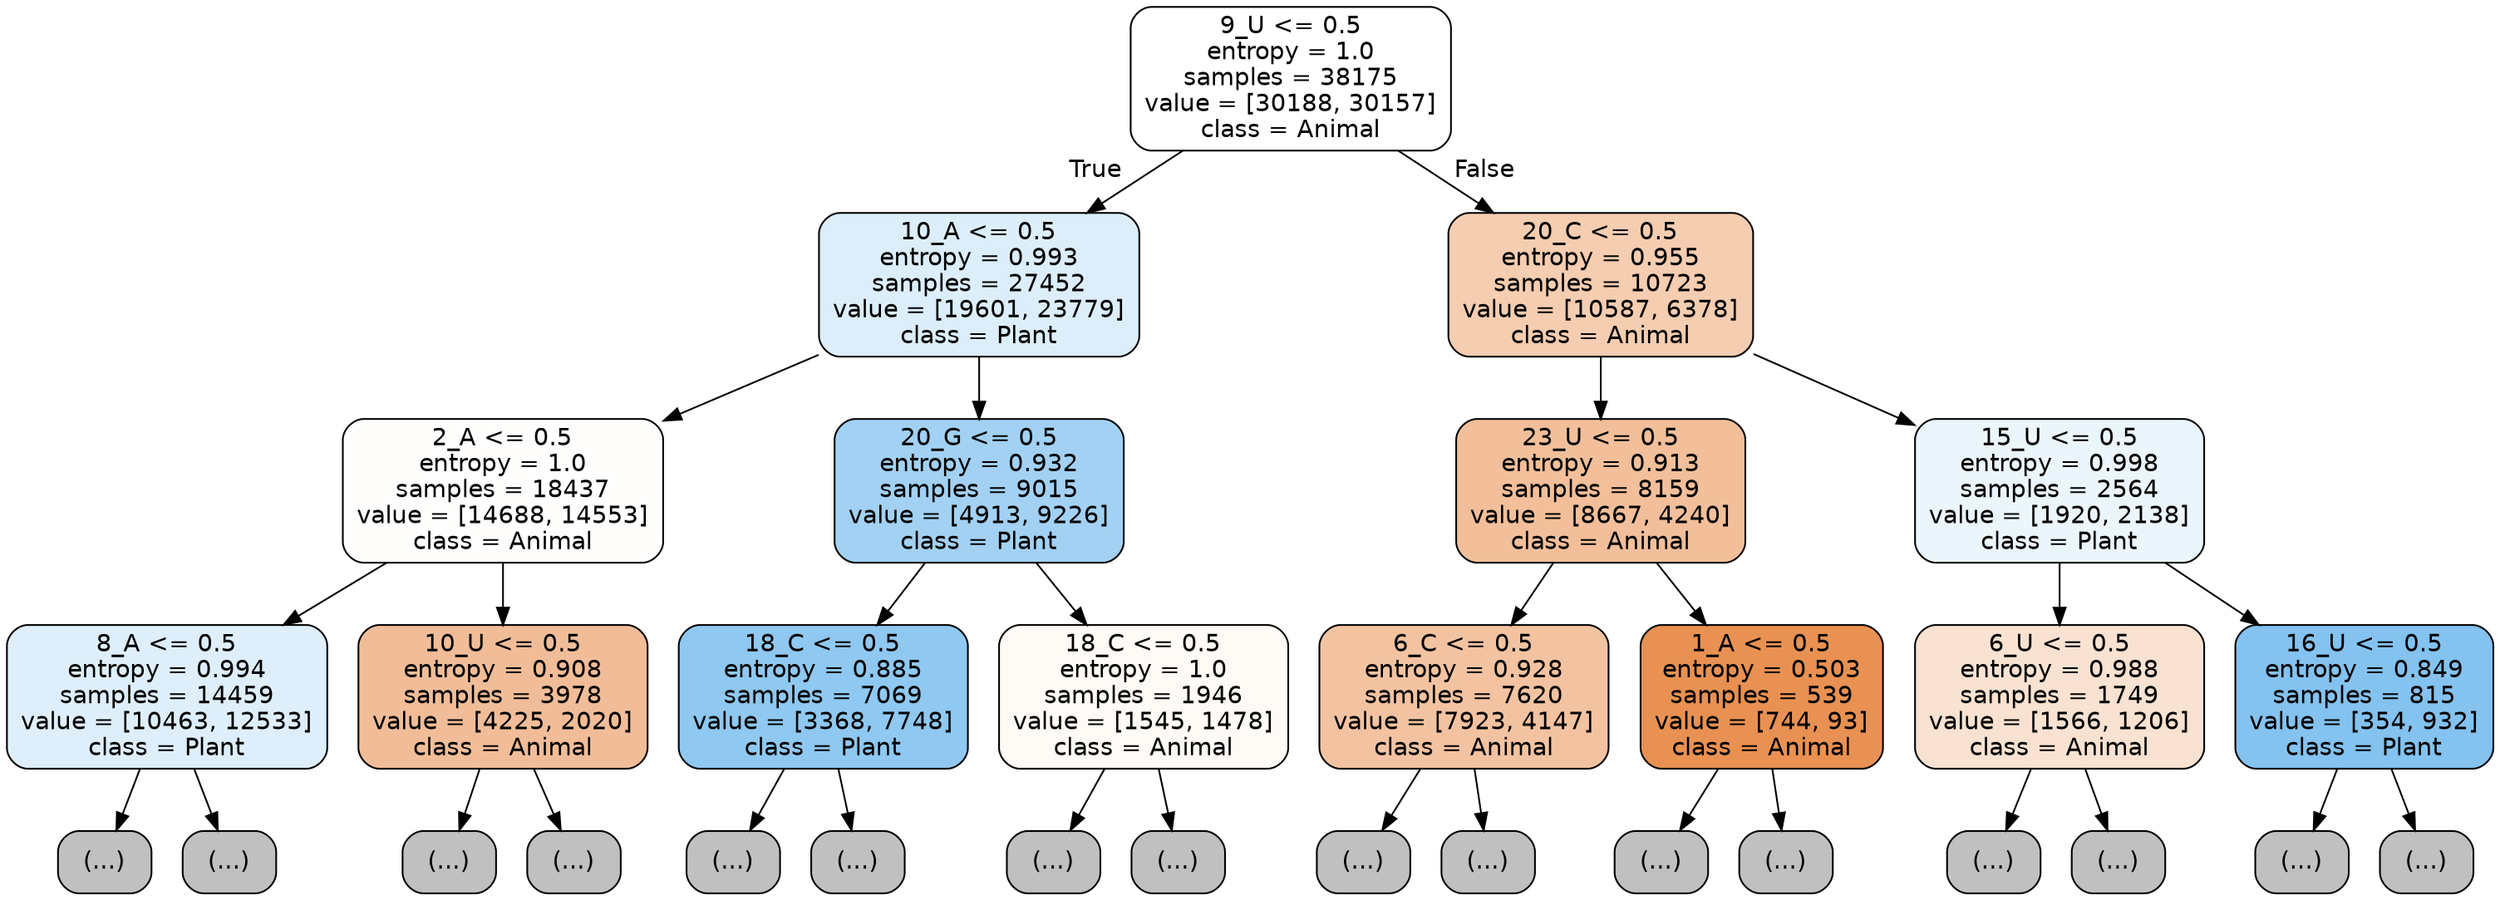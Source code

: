 digraph Tree {
node [shape=box, style="filled, rounded", color="black", fontname="helvetica"] ;
edge [fontname="helvetica"] ;
0 [label="9_U <= 0.5\nentropy = 1.0\nsamples = 38175\nvalue = [30188, 30157]\nclass = Animal", fillcolor="#ffffff"] ;
1 [label="10_A <= 0.5\nentropy = 0.993\nsamples = 27452\nvalue = [19601, 23779]\nclass = Plant", fillcolor="#dceefa"] ;
0 -> 1 [labeldistance=2.5, labelangle=45, headlabel="True"] ;
2 [label="2_A <= 0.5\nentropy = 1.0\nsamples = 18437\nvalue = [14688, 14553]\nclass = Animal", fillcolor="#fffefd"] ;
1 -> 2 ;
3 [label="8_A <= 0.5\nentropy = 0.994\nsamples = 14459\nvalue = [10463, 12533]\nclass = Plant", fillcolor="#deeffb"] ;
2 -> 3 ;
4 [label="(...)", fillcolor="#C0C0C0"] ;
3 -> 4 ;
5225 [label="(...)", fillcolor="#C0C0C0"] ;
3 -> 5225 ;
6806 [label="10_U <= 0.5\nentropy = 0.908\nsamples = 3978\nvalue = [4225, 2020]\nclass = Animal", fillcolor="#f1bd98"] ;
2 -> 6806 ;
6807 [label="(...)", fillcolor="#C0C0C0"] ;
6806 -> 6807 ;
8122 [label="(...)", fillcolor="#C0C0C0"] ;
6806 -> 8122 ;
8885 [label="20_G <= 0.5\nentropy = 0.932\nsamples = 9015\nvalue = [4913, 9226]\nclass = Plant", fillcolor="#a2d1f3"] ;
1 -> 8885 ;
8886 [label="18_C <= 0.5\nentropy = 0.885\nsamples = 7069\nvalue = [3368, 7748]\nclass = Plant", fillcolor="#8fc8f0"] ;
8885 -> 8886 ;
8887 [label="(...)", fillcolor="#C0C0C0"] ;
8886 -> 8887 ;
10766 [label="(...)", fillcolor="#C0C0C0"] ;
8886 -> 10766 ;
11363 [label="18_C <= 0.5\nentropy = 1.0\nsamples = 1946\nvalue = [1545, 1478]\nclass = Animal", fillcolor="#fefaf6"] ;
8885 -> 11363 ;
11364 [label="(...)", fillcolor="#C0C0C0"] ;
11363 -> 11364 ;
12015 [label="(...)", fillcolor="#C0C0C0"] ;
11363 -> 12015 ;
12252 [label="20_C <= 0.5\nentropy = 0.955\nsamples = 10723\nvalue = [10587, 6378]\nclass = Animal", fillcolor="#f5cdb0"] ;
0 -> 12252 [labeldistance=2.5, labelangle=-45, headlabel="False"] ;
12253 [label="23_U <= 0.5\nentropy = 0.913\nsamples = 8159\nvalue = [8667, 4240]\nclass = Animal", fillcolor="#f2bf9a"] ;
12252 -> 12253 ;
12254 [label="6_C <= 0.5\nentropy = 0.928\nsamples = 7620\nvalue = [7923, 4147]\nclass = Animal", fillcolor="#f3c3a1"] ;
12253 -> 12254 ;
12255 [label="(...)", fillcolor="#C0C0C0"] ;
12254 -> 12255 ;
14938 [label="(...)", fillcolor="#C0C0C0"] ;
12254 -> 14938 ;
15763 [label="1_A <= 0.5\nentropy = 0.503\nsamples = 539\nvalue = [744, 93]\nclass = Animal", fillcolor="#e89152"] ;
12253 -> 15763 ;
15764 [label="(...)", fillcolor="#C0C0C0"] ;
15763 -> 15764 ;
15863 [label="(...)", fillcolor="#C0C0C0"] ;
15763 -> 15863 ;
15916 [label="15_U <= 0.5\nentropy = 0.998\nsamples = 2564\nvalue = [1920, 2138]\nclass = Plant", fillcolor="#ebf5fc"] ;
12252 -> 15916 ;
15917 [label="6_U <= 0.5\nentropy = 0.988\nsamples = 1749\nvalue = [1566, 1206]\nclass = Animal", fillcolor="#f9e2d1"] ;
15916 -> 15917 ;
15918 [label="(...)", fillcolor="#C0C0C0"] ;
15917 -> 15918 ;
16477 [label="(...)", fillcolor="#C0C0C0"] ;
15917 -> 16477 ;
16716 [label="16_U <= 0.5\nentropy = 0.849\nsamples = 815\nvalue = [354, 932]\nclass = Plant", fillcolor="#84c2ef"] ;
15916 -> 16716 ;
16717 [label="(...)", fillcolor="#C0C0C0"] ;
16716 -> 16717 ;
16928 [label="(...)", fillcolor="#C0C0C0"] ;
16716 -> 16928 ;
}
